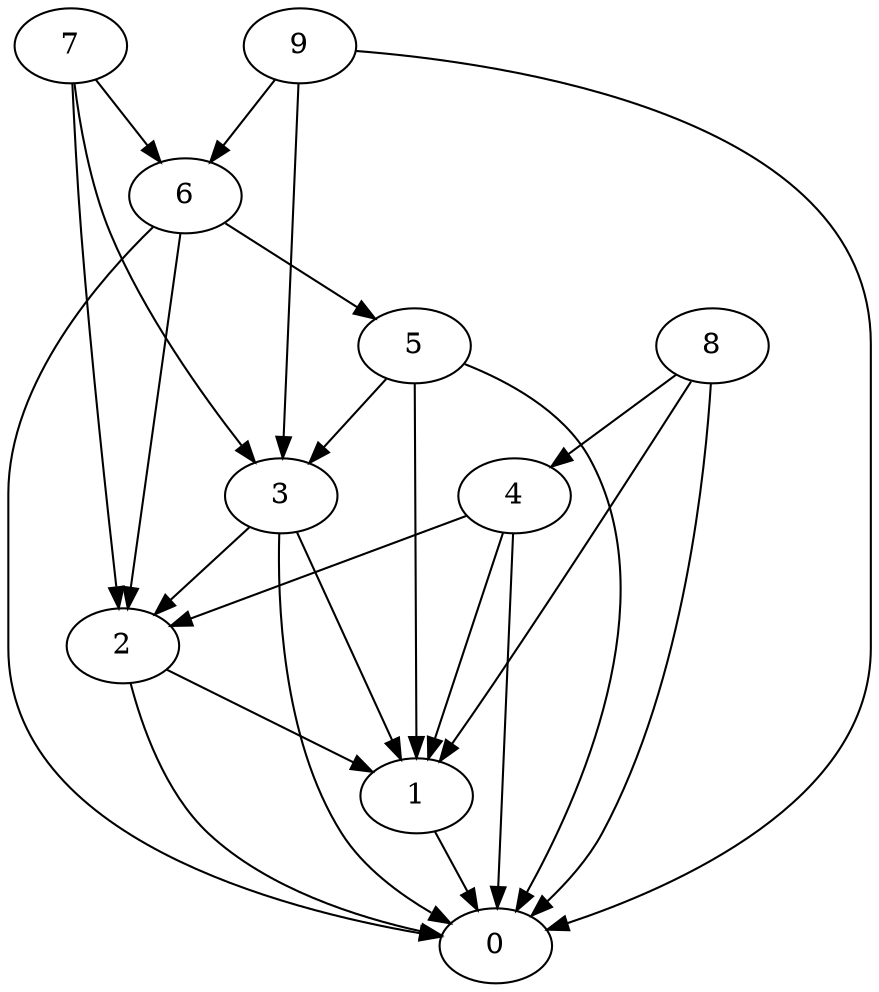 /* Created by igraph 0.6.5 */
digraph {
  0;
  1;
  2;
  3;
  4;
  5;
  6;
  7;
  8;
  9;

  1 -> 0;
  2 -> 0;
  2 -> 1;
  3 -> 0;
  3 -> 1;
  3 -> 2;
  4 -> 1;
  4 -> 0;
  4 -> 2;
  5 -> 0;
  5 -> 1;
  5 -> 3;
  6 -> 0;
  6 -> 2;
  6 -> 5;
  7 -> 2;
  7 -> 6;
  7 -> 3;
  8 -> 1;
  8 -> 0;
  8 -> 4;
  9 -> 3;
  9 -> 6;
  9 -> 0;
}
